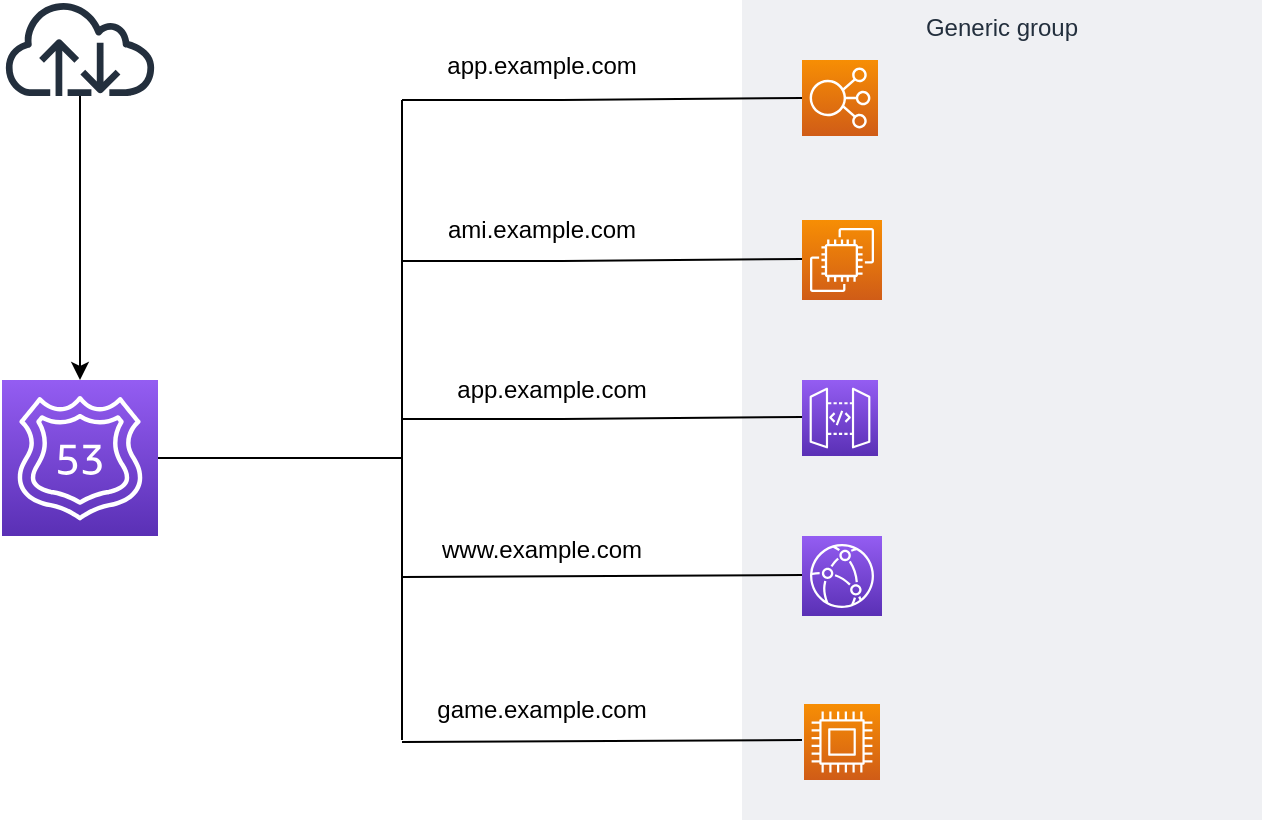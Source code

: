 <mxfile version="20.8.16" type="device"><diagram name="Page-1" id="4gG3LO0-PELHYiawZQXY"><mxGraphModel dx="794" dy="559" grid="1" gridSize="10" guides="1" tooltips="1" connect="1" arrows="1" fold="1" page="1" pageScale="1" pageWidth="850" pageHeight="1100" math="0" shadow="0"><root><mxCell id="0"/><mxCell id="1" parent="0"/><mxCell id="EmZi-buxjX3avmlifWOz-21" value="Generic group" style="fillColor=#EFF0F3;strokeColor=none;dashed=0;verticalAlign=top;fontStyle=0;fontColor=#232F3D;glass=0;shadow=0;rounded=0;" vertex="1" parent="1"><mxGeometry x="490" y="90" width="260" height="410" as="geometry"/></mxCell><mxCell id="EmZi-buxjX3avmlifWOz-1" value="" style="sketch=0;outlineConnect=0;fontColor=#232F3E;gradientColor=none;fillColor=#232F3D;strokeColor=none;dashed=0;verticalLabelPosition=bottom;verticalAlign=top;align=center;html=1;fontSize=12;fontStyle=0;aspect=fixed;pointerEvents=1;shape=mxgraph.aws4.internet;" vertex="1" parent="1"><mxGeometry x="120" y="90" width="78" height="48" as="geometry"/></mxCell><mxCell id="EmZi-buxjX3avmlifWOz-2" value="" style="sketch=0;points=[[0,0,0],[0.25,0,0],[0.5,0,0],[0.75,0,0],[1,0,0],[0,1,0],[0.25,1,0],[0.5,1,0],[0.75,1,0],[1,1,0],[0,0.25,0],[0,0.5,0],[0,0.75,0],[1,0.25,0],[1,0.5,0],[1,0.75,0]];outlineConnect=0;fontColor=#232F3E;gradientColor=#945DF2;gradientDirection=north;fillColor=#5A30B5;strokeColor=#ffffff;dashed=0;verticalLabelPosition=bottom;verticalAlign=top;align=center;html=1;fontSize=12;fontStyle=0;aspect=fixed;shape=mxgraph.aws4.resourceIcon;resIcon=mxgraph.aws4.route_53;" vertex="1" parent="1"><mxGeometry x="120" y="280" width="78" height="78" as="geometry"/></mxCell><mxCell id="EmZi-buxjX3avmlifWOz-3" value="" style="sketch=0;points=[[0,0,0],[0.25,0,0],[0.5,0,0],[0.75,0,0],[1,0,0],[0,1,0],[0.25,1,0],[0.5,1,0],[0.75,1,0],[1,1,0],[0,0.25,0],[0,0.5,0],[0,0.75,0],[1,0.25,0],[1,0.5,0],[1,0.75,0]];outlineConnect=0;fontColor=#232F3E;gradientColor=#F78E04;gradientDirection=north;fillColor=#D05C17;strokeColor=#ffffff;dashed=0;verticalLabelPosition=bottom;verticalAlign=top;align=center;html=1;fontSize=12;fontStyle=0;aspect=fixed;shape=mxgraph.aws4.resourceIcon;resIcon=mxgraph.aws4.elastic_load_balancing;" vertex="1" parent="1"><mxGeometry x="520" y="120" width="38" height="38" as="geometry"/></mxCell><mxCell id="EmZi-buxjX3avmlifWOz-4" value="" style="sketch=0;points=[[0,0,0],[0.25,0,0],[0.5,0,0],[0.75,0,0],[1,0,0],[0,1,0],[0.25,1,0],[0.5,1,0],[0.75,1,0],[1,1,0],[0,0.25,0],[0,0.5,0],[0,0.75,0],[1,0.25,0],[1,0.5,0],[1,0.75,0]];outlineConnect=0;fontColor=#232F3E;gradientColor=#F78E04;gradientDirection=north;fillColor=#D05C17;strokeColor=#ffffff;dashed=0;verticalLabelPosition=bottom;verticalAlign=top;align=center;html=1;fontSize=12;fontStyle=0;aspect=fixed;shape=mxgraph.aws4.resourceIcon;resIcon=mxgraph.aws4.ec2;" vertex="1" parent="1"><mxGeometry x="520" y="200" width="40" height="40" as="geometry"/></mxCell><mxCell id="EmZi-buxjX3avmlifWOz-5" value="" style="sketch=0;points=[[0,0,0],[0.25,0,0],[0.5,0,0],[0.75,0,0],[1,0,0],[0,1,0],[0.25,1,0],[0.5,1,0],[0.75,1,0],[1,1,0],[0,0.25,0],[0,0.5,0],[0,0.75,0],[1,0.25,0],[1,0.5,0],[1,0.75,0]];outlineConnect=0;fontColor=#232F3E;gradientColor=#945DF2;gradientDirection=north;fillColor=#5A30B5;strokeColor=#ffffff;dashed=0;verticalLabelPosition=bottom;verticalAlign=top;align=center;html=1;fontSize=12;fontStyle=0;aspect=fixed;shape=mxgraph.aws4.resourceIcon;resIcon=mxgraph.aws4.api_gateway;" vertex="1" parent="1"><mxGeometry x="520" y="280" width="38" height="38" as="geometry"/></mxCell><mxCell id="EmZi-buxjX3avmlifWOz-6" value="" style="sketch=0;points=[[0,0,0],[0.25,0,0],[0.5,0,0],[0.75,0,0],[1,0,0],[0,1,0],[0.25,1,0],[0.5,1,0],[0.75,1,0],[1,1,0],[0,0.25,0],[0,0.5,0],[0,0.75,0],[1,0.25,0],[1,0.5,0],[1,0.75,0]];outlineConnect=0;fontColor=#232F3E;gradientColor=#945DF2;gradientDirection=north;fillColor=#5A30B5;strokeColor=#ffffff;dashed=0;verticalLabelPosition=bottom;verticalAlign=top;align=center;html=1;fontSize=12;fontStyle=0;aspect=fixed;shape=mxgraph.aws4.resourceIcon;resIcon=mxgraph.aws4.cloudfront;" vertex="1" parent="1"><mxGeometry x="520" y="358" width="40" height="40" as="geometry"/></mxCell><mxCell id="EmZi-buxjX3avmlifWOz-9" value="" style="endArrow=none;html=1;rounded=0;exitX=1;exitY=0.5;exitDx=0;exitDy=0;exitPerimeter=0;" edge="1" parent="1" source="EmZi-buxjX3avmlifWOz-2"><mxGeometry width="50" height="50" relative="1" as="geometry"><mxPoint x="380" y="320" as="sourcePoint"/><mxPoint x="320" y="319" as="targetPoint"/></mxGeometry></mxCell><mxCell id="EmZi-buxjX3avmlifWOz-10" value="" style="endArrow=none;html=1;rounded=0;" edge="1" parent="1"><mxGeometry width="50" height="50" relative="1" as="geometry"><mxPoint x="320" y="460" as="sourcePoint"/><mxPoint x="320" y="140" as="targetPoint"/></mxGeometry></mxCell><mxCell id="EmZi-buxjX3avmlifWOz-11" value="" style="endArrow=none;html=1;rounded=0;entryX=0;entryY=0.5;entryDx=0;entryDy=0;entryPerimeter=0;" edge="1" parent="1" target="EmZi-buxjX3avmlifWOz-3"><mxGeometry width="50" height="50" relative="1" as="geometry"><mxPoint x="320" y="140" as="sourcePoint"/><mxPoint x="430" y="270" as="targetPoint"/><Array as="points"><mxPoint x="400" y="140"/></Array></mxGeometry></mxCell><mxCell id="EmZi-buxjX3avmlifWOz-12" value="" style="endArrow=none;html=1;rounded=0;entryX=0;entryY=0.5;entryDx=0;entryDy=0;entryPerimeter=0;" edge="1" parent="1"><mxGeometry width="50" height="50" relative="1" as="geometry"><mxPoint x="320" y="220.5" as="sourcePoint"/><mxPoint x="520" y="219.5" as="targetPoint"/><Array as="points"><mxPoint x="400" y="220.5"/></Array></mxGeometry></mxCell><mxCell id="EmZi-buxjX3avmlifWOz-13" value="" style="endArrow=none;html=1;rounded=0;entryX=0;entryY=0.5;entryDx=0;entryDy=0;entryPerimeter=0;" edge="1" parent="1"><mxGeometry width="50" height="50" relative="1" as="geometry"><mxPoint x="320" y="299.5" as="sourcePoint"/><mxPoint x="520" y="298.5" as="targetPoint"/><Array as="points"><mxPoint x="400" y="299.5"/></Array></mxGeometry></mxCell><mxCell id="EmZi-buxjX3avmlifWOz-14" value="" style="endArrow=none;html=1;rounded=0;entryX=0;entryY=0.5;entryDx=0;entryDy=0;entryPerimeter=0;" edge="1" parent="1"><mxGeometry width="50" height="50" relative="1" as="geometry"><mxPoint x="320" y="378.5" as="sourcePoint"/><mxPoint x="520" y="377.5" as="targetPoint"/><Array as="points"/></mxGeometry></mxCell><mxCell id="EmZi-buxjX3avmlifWOz-15" value="" style="endArrow=classic;html=1;rounded=0;entryX=0.5;entryY=0;entryDx=0;entryDy=0;entryPerimeter=0;" edge="1" parent="1" source="EmZi-buxjX3avmlifWOz-1" target="EmZi-buxjX3avmlifWOz-2"><mxGeometry width="50" height="50" relative="1" as="geometry"><mxPoint x="380" y="320" as="sourcePoint"/><mxPoint x="430" y="270" as="targetPoint"/></mxGeometry></mxCell><mxCell id="EmZi-buxjX3avmlifWOz-22" value="" style="endArrow=none;html=1;rounded=0;entryX=0;entryY=0.5;entryDx=0;entryDy=0;entryPerimeter=0;" edge="1" parent="1"><mxGeometry width="50" height="50" relative="1" as="geometry"><mxPoint x="320" y="461" as="sourcePoint"/><mxPoint x="520" y="460" as="targetPoint"/><Array as="points"/></mxGeometry></mxCell><mxCell id="EmZi-buxjX3avmlifWOz-23" value="" style="sketch=0;points=[[0,0,0],[0.25,0,0],[0.5,0,0],[0.75,0,0],[1,0,0],[0,1,0],[0.25,1,0],[0.5,1,0],[0.75,1,0],[1,1,0],[0,0.25,0],[0,0.5,0],[0,0.75,0],[1,0.25,0],[1,0.5,0],[1,0.75,0]];outlineConnect=0;fontColor=#232F3E;gradientColor=#F78E04;gradientDirection=north;fillColor=#D05C17;strokeColor=#ffffff;dashed=0;verticalLabelPosition=bottom;verticalAlign=top;align=center;html=1;fontSize=12;fontStyle=0;aspect=fixed;shape=mxgraph.aws4.resourceIcon;resIcon=mxgraph.aws4.compute;rounded=0;shadow=0;glass=0;" vertex="1" parent="1"><mxGeometry x="521" y="442" width="38" height="38" as="geometry"/></mxCell><mxCell id="EmZi-buxjX3avmlifWOz-24" value="app.example.com" style="text;html=1;strokeColor=none;fillColor=none;align=center;verticalAlign=middle;whiteSpace=wrap;rounded=0;" vertex="1" parent="1"><mxGeometry x="360" y="108" width="60" height="30" as="geometry"/></mxCell><mxCell id="EmZi-buxjX3avmlifWOz-25" value="ami.example.com" style="text;html=1;strokeColor=none;fillColor=none;align=center;verticalAlign=middle;whiteSpace=wrap;rounded=0;" vertex="1" parent="1"><mxGeometry x="360" y="190" width="60" height="30" as="geometry"/></mxCell><mxCell id="EmZi-buxjX3avmlifWOz-26" value="app.example.com" style="text;html=1;strokeColor=none;fillColor=none;align=center;verticalAlign=middle;whiteSpace=wrap;rounded=0;" vertex="1" parent="1"><mxGeometry x="365" y="270" width="60" height="30" as="geometry"/></mxCell><mxCell id="EmZi-buxjX3avmlifWOz-27" value="www.example.com" style="text;html=1;strokeColor=none;fillColor=none;align=center;verticalAlign=middle;whiteSpace=wrap;rounded=0;" vertex="1" parent="1"><mxGeometry x="360" y="350" width="60" height="30" as="geometry"/></mxCell><mxCell id="EmZi-buxjX3avmlifWOz-28" value="game.example.com" style="text;html=1;strokeColor=none;fillColor=none;align=center;verticalAlign=middle;whiteSpace=wrap;rounded=0;" vertex="1" parent="1"><mxGeometry x="360" y="430" width="60" height="30" as="geometry"/></mxCell></root></mxGraphModel></diagram></mxfile>